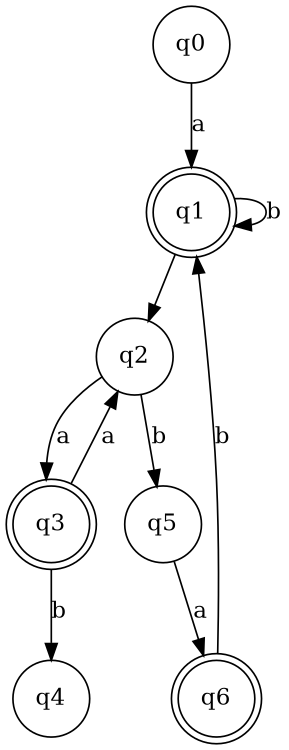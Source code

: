 digraph nfa {
	rankdir=q size="8,5"
	node [shape=doublecircle]
	q1
	q3
	q6
	node [shape=circle]
	q0 -> q1 [label=a]
	q1 -> q1 [label=b]
	q1 -> q2 [label=""]
	q2 -> q3 [label=a]
	q3 -> q2 [label=a]
	q3 -> q4 [label=b]
	q2 -> q5 [label=b]
	q5 -> q6 [label=a]
	q6 -> q1 [label=b]
}
